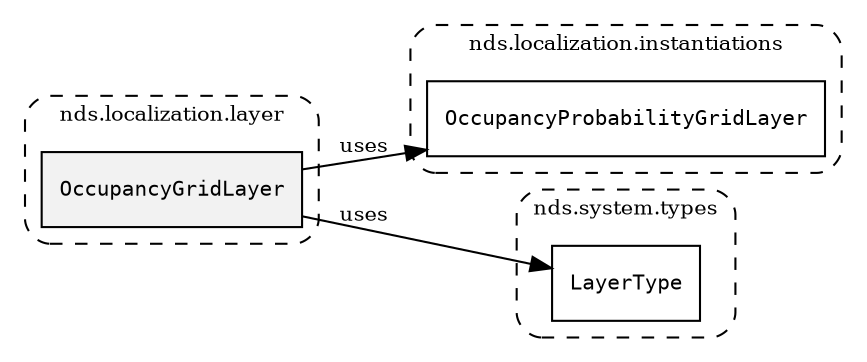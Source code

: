/**
 * This dot file creates symbol collaboration diagram for OccupancyGridLayer.
 */
digraph ZSERIO
{
    node [shape=box, fontsize=10];
    rankdir="LR";
    fontsize=10;
    tooltip="OccupancyGridLayer collaboration diagram";

    subgraph "cluster_nds.localization.layer"
    {
        style="dashed, rounded";
        label="nds.localization.layer";
        tooltip="Package nds.localization.layer";
        href="../../../content/packages/nds.localization.layer.html#Package-nds-localization-layer";
        target="_parent";

        "OccupancyGridLayer" [style="filled", fillcolor="#0000000D", target="_parent", label=<<font face="monospace"><table align="center" border="0" cellspacing="0" cellpadding="0"><tr><td href="../../../content/packages/nds.localization.layer.html#Structure-OccupancyGridLayer" title="Structure defined in nds.localization.layer">OccupancyGridLayer</td></tr></table></font>>];
    }

    subgraph "cluster_nds.localization.instantiations"
    {
        style="dashed, rounded";
        label="nds.localization.instantiations";
        tooltip="Package nds.localization.instantiations";
        href="../../../content/packages/nds.localization.instantiations.html#Package-nds-localization-instantiations";
        target="_parent";

        "OccupancyProbabilityGridLayer" [target="_parent", label=<<font face="monospace"><table align="center" border="0" cellspacing="0" cellpadding="0"><tr><td href="../../../content/packages/nds.localization.instantiations.html#InstantiateType-OccupancyProbabilityGridLayer" title="InstantiateType defined in nds.localization.instantiations">OccupancyProbabilityGridLayer</td></tr></table></font>>];
    }

    subgraph "cluster_nds.system.types"
    {
        style="dashed, rounded";
        label="nds.system.types";
        tooltip="Package nds.system.types";
        href="../../../content/packages/nds.system.types.html#Package-nds-system-types";
        target="_parent";

        "LayerType" [target="_parent", label=<<font face="monospace"><table align="center" border="0" cellspacing="0" cellpadding="0"><tr><td href="../../../content/packages/nds.system.types.html#Enum-LayerType" title="Enum defined in nds.system.types">LayerType</td></tr></table></font>>];
    }

    "OccupancyGridLayer" -> "OccupancyProbabilityGridLayer" [label="uses", fontsize=10];
    "OccupancyGridLayer" -> "LayerType" [label="uses", fontsize=10];
}
